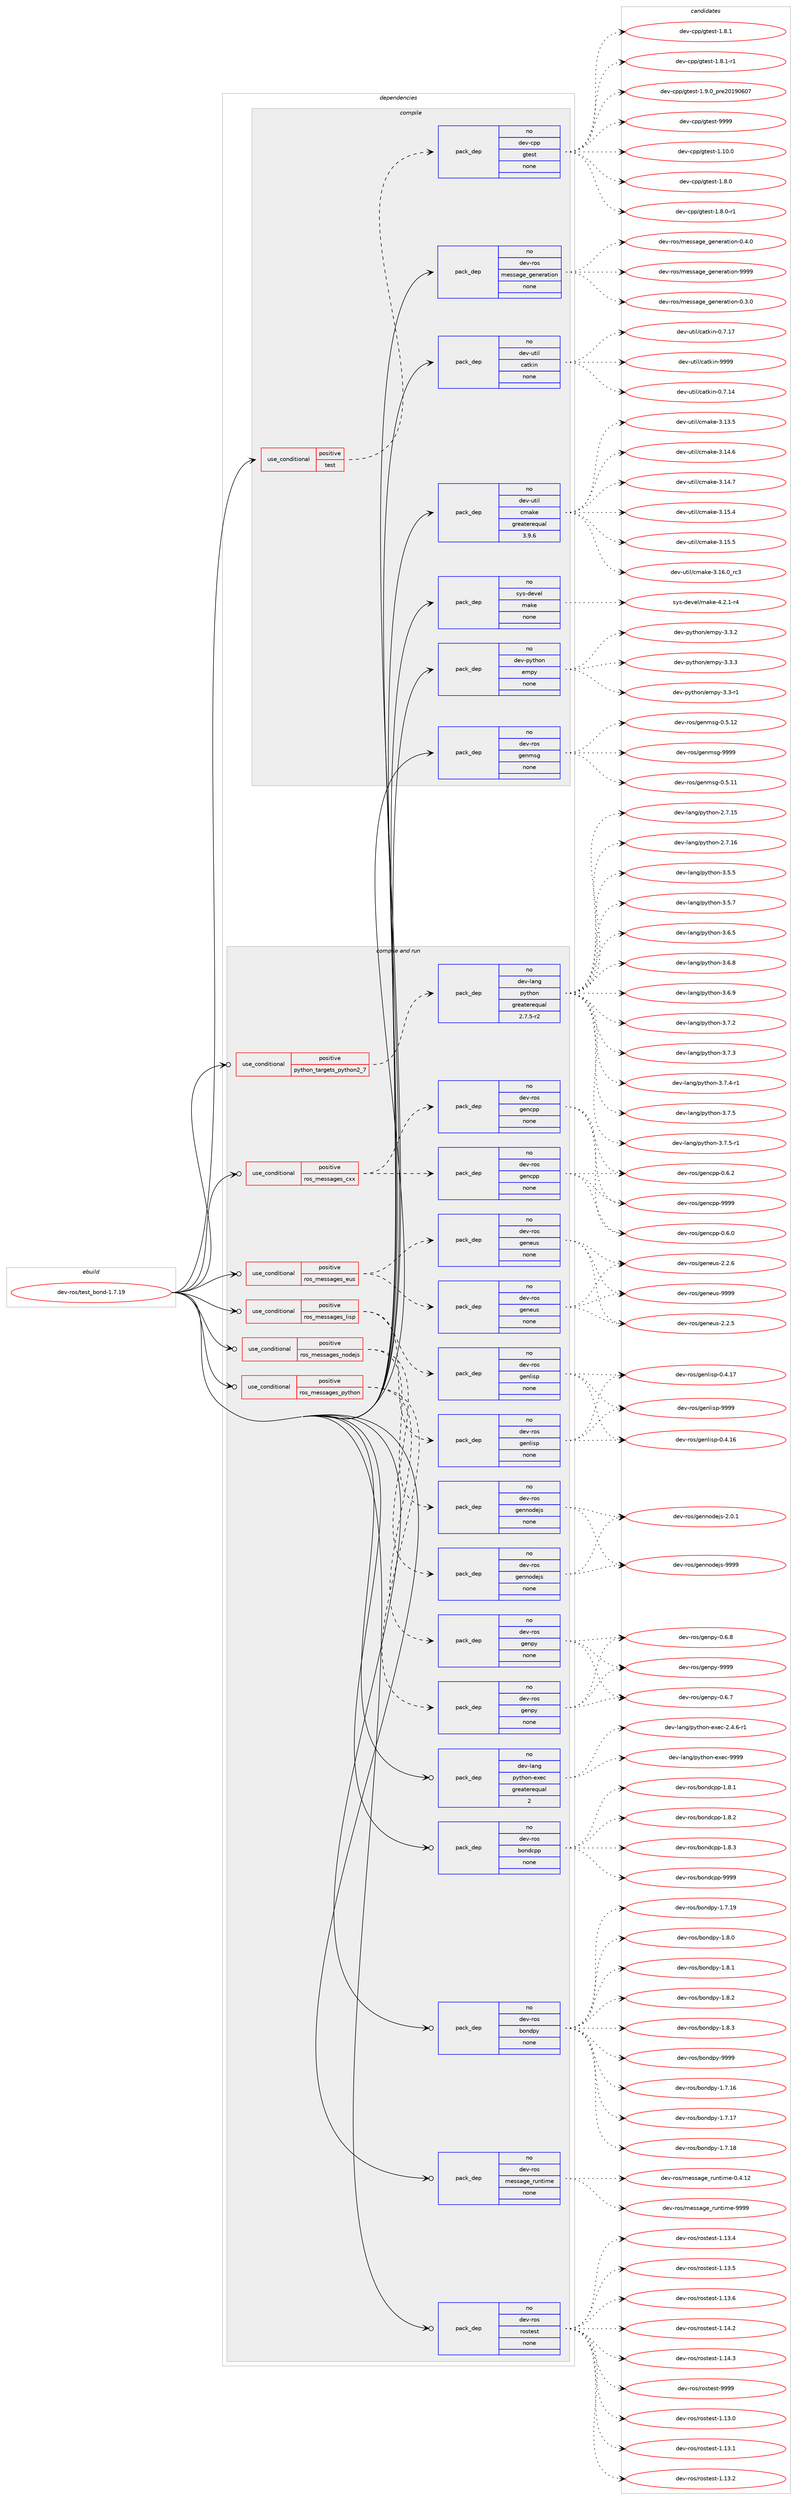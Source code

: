 digraph prolog {

# *************
# Graph options
# *************

newrank=true;
concentrate=true;
compound=true;
graph [rankdir=LR,fontname=Helvetica,fontsize=10,ranksep=1.5];#, ranksep=2.5, nodesep=0.2];
edge  [arrowhead=vee];
node  [fontname=Helvetica,fontsize=10];

# **********
# The ebuild
# **********

subgraph cluster_leftcol {
color=gray;
rank=same;
label=<<i>ebuild</i>>;
id [label="dev-ros/test_bond-1.7.19", color=red, width=4, href="../dev-ros/test_bond-1.7.19.svg"];
}

# ****************
# The dependencies
# ****************

subgraph cluster_midcol {
color=gray;
label=<<i>dependencies</i>>;
subgraph cluster_compile {
fillcolor="#eeeeee";
style=filled;
label=<<i>compile</i>>;
subgraph cond155571 {
dependency667884 [label=<<TABLE BORDER="0" CELLBORDER="1" CELLSPACING="0" CELLPADDING="4"><TR><TD ROWSPAN="3" CELLPADDING="10">use_conditional</TD></TR><TR><TD>positive</TD></TR><TR><TD>test</TD></TR></TABLE>>, shape=none, color=red];
subgraph pack500407 {
dependency667885 [label=<<TABLE BORDER="0" CELLBORDER="1" CELLSPACING="0" CELLPADDING="4" WIDTH="220"><TR><TD ROWSPAN="6" CELLPADDING="30">pack_dep</TD></TR><TR><TD WIDTH="110">no</TD></TR><TR><TD>dev-cpp</TD></TR><TR><TD>gtest</TD></TR><TR><TD>none</TD></TR><TR><TD></TD></TR></TABLE>>, shape=none, color=blue];
}
dependency667884:e -> dependency667885:w [weight=20,style="dashed",arrowhead="vee"];
}
id:e -> dependency667884:w [weight=20,style="solid",arrowhead="vee"];
subgraph pack500408 {
dependency667886 [label=<<TABLE BORDER="0" CELLBORDER="1" CELLSPACING="0" CELLPADDING="4" WIDTH="220"><TR><TD ROWSPAN="6" CELLPADDING="30">pack_dep</TD></TR><TR><TD WIDTH="110">no</TD></TR><TR><TD>dev-python</TD></TR><TR><TD>empy</TD></TR><TR><TD>none</TD></TR><TR><TD></TD></TR></TABLE>>, shape=none, color=blue];
}
id:e -> dependency667886:w [weight=20,style="solid",arrowhead="vee"];
subgraph pack500409 {
dependency667887 [label=<<TABLE BORDER="0" CELLBORDER="1" CELLSPACING="0" CELLPADDING="4" WIDTH="220"><TR><TD ROWSPAN="6" CELLPADDING="30">pack_dep</TD></TR><TR><TD WIDTH="110">no</TD></TR><TR><TD>dev-ros</TD></TR><TR><TD>genmsg</TD></TR><TR><TD>none</TD></TR><TR><TD></TD></TR></TABLE>>, shape=none, color=blue];
}
id:e -> dependency667887:w [weight=20,style="solid",arrowhead="vee"];
subgraph pack500410 {
dependency667888 [label=<<TABLE BORDER="0" CELLBORDER="1" CELLSPACING="0" CELLPADDING="4" WIDTH="220"><TR><TD ROWSPAN="6" CELLPADDING="30">pack_dep</TD></TR><TR><TD WIDTH="110">no</TD></TR><TR><TD>dev-ros</TD></TR><TR><TD>message_generation</TD></TR><TR><TD>none</TD></TR><TR><TD></TD></TR></TABLE>>, shape=none, color=blue];
}
id:e -> dependency667888:w [weight=20,style="solid",arrowhead="vee"];
subgraph pack500411 {
dependency667889 [label=<<TABLE BORDER="0" CELLBORDER="1" CELLSPACING="0" CELLPADDING="4" WIDTH="220"><TR><TD ROWSPAN="6" CELLPADDING="30">pack_dep</TD></TR><TR><TD WIDTH="110">no</TD></TR><TR><TD>dev-util</TD></TR><TR><TD>catkin</TD></TR><TR><TD>none</TD></TR><TR><TD></TD></TR></TABLE>>, shape=none, color=blue];
}
id:e -> dependency667889:w [weight=20,style="solid",arrowhead="vee"];
subgraph pack500412 {
dependency667890 [label=<<TABLE BORDER="0" CELLBORDER="1" CELLSPACING="0" CELLPADDING="4" WIDTH="220"><TR><TD ROWSPAN="6" CELLPADDING="30">pack_dep</TD></TR><TR><TD WIDTH="110">no</TD></TR><TR><TD>dev-util</TD></TR><TR><TD>cmake</TD></TR><TR><TD>greaterequal</TD></TR><TR><TD>3.9.6</TD></TR></TABLE>>, shape=none, color=blue];
}
id:e -> dependency667890:w [weight=20,style="solid",arrowhead="vee"];
subgraph pack500413 {
dependency667891 [label=<<TABLE BORDER="0" CELLBORDER="1" CELLSPACING="0" CELLPADDING="4" WIDTH="220"><TR><TD ROWSPAN="6" CELLPADDING="30">pack_dep</TD></TR><TR><TD WIDTH="110">no</TD></TR><TR><TD>sys-devel</TD></TR><TR><TD>make</TD></TR><TR><TD>none</TD></TR><TR><TD></TD></TR></TABLE>>, shape=none, color=blue];
}
id:e -> dependency667891:w [weight=20,style="solid",arrowhead="vee"];
}
subgraph cluster_compileandrun {
fillcolor="#eeeeee";
style=filled;
label=<<i>compile and run</i>>;
subgraph cond155572 {
dependency667892 [label=<<TABLE BORDER="0" CELLBORDER="1" CELLSPACING="0" CELLPADDING="4"><TR><TD ROWSPAN="3" CELLPADDING="10">use_conditional</TD></TR><TR><TD>positive</TD></TR><TR><TD>python_targets_python2_7</TD></TR></TABLE>>, shape=none, color=red];
subgraph pack500414 {
dependency667893 [label=<<TABLE BORDER="0" CELLBORDER="1" CELLSPACING="0" CELLPADDING="4" WIDTH="220"><TR><TD ROWSPAN="6" CELLPADDING="30">pack_dep</TD></TR><TR><TD WIDTH="110">no</TD></TR><TR><TD>dev-lang</TD></TR><TR><TD>python</TD></TR><TR><TD>greaterequal</TD></TR><TR><TD>2.7.5-r2</TD></TR></TABLE>>, shape=none, color=blue];
}
dependency667892:e -> dependency667893:w [weight=20,style="dashed",arrowhead="vee"];
}
id:e -> dependency667892:w [weight=20,style="solid",arrowhead="odotvee"];
subgraph cond155573 {
dependency667894 [label=<<TABLE BORDER="0" CELLBORDER="1" CELLSPACING="0" CELLPADDING="4"><TR><TD ROWSPAN="3" CELLPADDING="10">use_conditional</TD></TR><TR><TD>positive</TD></TR><TR><TD>ros_messages_cxx</TD></TR></TABLE>>, shape=none, color=red];
subgraph pack500415 {
dependency667895 [label=<<TABLE BORDER="0" CELLBORDER="1" CELLSPACING="0" CELLPADDING="4" WIDTH="220"><TR><TD ROWSPAN="6" CELLPADDING="30">pack_dep</TD></TR><TR><TD WIDTH="110">no</TD></TR><TR><TD>dev-ros</TD></TR><TR><TD>gencpp</TD></TR><TR><TD>none</TD></TR><TR><TD></TD></TR></TABLE>>, shape=none, color=blue];
}
dependency667894:e -> dependency667895:w [weight=20,style="dashed",arrowhead="vee"];
subgraph pack500416 {
dependency667896 [label=<<TABLE BORDER="0" CELLBORDER="1" CELLSPACING="0" CELLPADDING="4" WIDTH="220"><TR><TD ROWSPAN="6" CELLPADDING="30">pack_dep</TD></TR><TR><TD WIDTH="110">no</TD></TR><TR><TD>dev-ros</TD></TR><TR><TD>gencpp</TD></TR><TR><TD>none</TD></TR><TR><TD></TD></TR></TABLE>>, shape=none, color=blue];
}
dependency667894:e -> dependency667896:w [weight=20,style="dashed",arrowhead="vee"];
}
id:e -> dependency667894:w [weight=20,style="solid",arrowhead="odotvee"];
subgraph cond155574 {
dependency667897 [label=<<TABLE BORDER="0" CELLBORDER="1" CELLSPACING="0" CELLPADDING="4"><TR><TD ROWSPAN="3" CELLPADDING="10">use_conditional</TD></TR><TR><TD>positive</TD></TR><TR><TD>ros_messages_eus</TD></TR></TABLE>>, shape=none, color=red];
subgraph pack500417 {
dependency667898 [label=<<TABLE BORDER="0" CELLBORDER="1" CELLSPACING="0" CELLPADDING="4" WIDTH="220"><TR><TD ROWSPAN="6" CELLPADDING="30">pack_dep</TD></TR><TR><TD WIDTH="110">no</TD></TR><TR><TD>dev-ros</TD></TR><TR><TD>geneus</TD></TR><TR><TD>none</TD></TR><TR><TD></TD></TR></TABLE>>, shape=none, color=blue];
}
dependency667897:e -> dependency667898:w [weight=20,style="dashed",arrowhead="vee"];
subgraph pack500418 {
dependency667899 [label=<<TABLE BORDER="0" CELLBORDER="1" CELLSPACING="0" CELLPADDING="4" WIDTH="220"><TR><TD ROWSPAN="6" CELLPADDING="30">pack_dep</TD></TR><TR><TD WIDTH="110">no</TD></TR><TR><TD>dev-ros</TD></TR><TR><TD>geneus</TD></TR><TR><TD>none</TD></TR><TR><TD></TD></TR></TABLE>>, shape=none, color=blue];
}
dependency667897:e -> dependency667899:w [weight=20,style="dashed",arrowhead="vee"];
}
id:e -> dependency667897:w [weight=20,style="solid",arrowhead="odotvee"];
subgraph cond155575 {
dependency667900 [label=<<TABLE BORDER="0" CELLBORDER="1" CELLSPACING="0" CELLPADDING="4"><TR><TD ROWSPAN="3" CELLPADDING="10">use_conditional</TD></TR><TR><TD>positive</TD></TR><TR><TD>ros_messages_lisp</TD></TR></TABLE>>, shape=none, color=red];
subgraph pack500419 {
dependency667901 [label=<<TABLE BORDER="0" CELLBORDER="1" CELLSPACING="0" CELLPADDING="4" WIDTH="220"><TR><TD ROWSPAN="6" CELLPADDING="30">pack_dep</TD></TR><TR><TD WIDTH="110">no</TD></TR><TR><TD>dev-ros</TD></TR><TR><TD>genlisp</TD></TR><TR><TD>none</TD></TR><TR><TD></TD></TR></TABLE>>, shape=none, color=blue];
}
dependency667900:e -> dependency667901:w [weight=20,style="dashed",arrowhead="vee"];
subgraph pack500420 {
dependency667902 [label=<<TABLE BORDER="0" CELLBORDER="1" CELLSPACING="0" CELLPADDING="4" WIDTH="220"><TR><TD ROWSPAN="6" CELLPADDING="30">pack_dep</TD></TR><TR><TD WIDTH="110">no</TD></TR><TR><TD>dev-ros</TD></TR><TR><TD>genlisp</TD></TR><TR><TD>none</TD></TR><TR><TD></TD></TR></TABLE>>, shape=none, color=blue];
}
dependency667900:e -> dependency667902:w [weight=20,style="dashed",arrowhead="vee"];
}
id:e -> dependency667900:w [weight=20,style="solid",arrowhead="odotvee"];
subgraph cond155576 {
dependency667903 [label=<<TABLE BORDER="0" CELLBORDER="1" CELLSPACING="0" CELLPADDING="4"><TR><TD ROWSPAN="3" CELLPADDING="10">use_conditional</TD></TR><TR><TD>positive</TD></TR><TR><TD>ros_messages_nodejs</TD></TR></TABLE>>, shape=none, color=red];
subgraph pack500421 {
dependency667904 [label=<<TABLE BORDER="0" CELLBORDER="1" CELLSPACING="0" CELLPADDING="4" WIDTH="220"><TR><TD ROWSPAN="6" CELLPADDING="30">pack_dep</TD></TR><TR><TD WIDTH="110">no</TD></TR><TR><TD>dev-ros</TD></TR><TR><TD>gennodejs</TD></TR><TR><TD>none</TD></TR><TR><TD></TD></TR></TABLE>>, shape=none, color=blue];
}
dependency667903:e -> dependency667904:w [weight=20,style="dashed",arrowhead="vee"];
subgraph pack500422 {
dependency667905 [label=<<TABLE BORDER="0" CELLBORDER="1" CELLSPACING="0" CELLPADDING="4" WIDTH="220"><TR><TD ROWSPAN="6" CELLPADDING="30">pack_dep</TD></TR><TR><TD WIDTH="110">no</TD></TR><TR><TD>dev-ros</TD></TR><TR><TD>gennodejs</TD></TR><TR><TD>none</TD></TR><TR><TD></TD></TR></TABLE>>, shape=none, color=blue];
}
dependency667903:e -> dependency667905:w [weight=20,style="dashed",arrowhead="vee"];
}
id:e -> dependency667903:w [weight=20,style="solid",arrowhead="odotvee"];
subgraph cond155577 {
dependency667906 [label=<<TABLE BORDER="0" CELLBORDER="1" CELLSPACING="0" CELLPADDING="4"><TR><TD ROWSPAN="3" CELLPADDING="10">use_conditional</TD></TR><TR><TD>positive</TD></TR><TR><TD>ros_messages_python</TD></TR></TABLE>>, shape=none, color=red];
subgraph pack500423 {
dependency667907 [label=<<TABLE BORDER="0" CELLBORDER="1" CELLSPACING="0" CELLPADDING="4" WIDTH="220"><TR><TD ROWSPAN="6" CELLPADDING="30">pack_dep</TD></TR><TR><TD WIDTH="110">no</TD></TR><TR><TD>dev-ros</TD></TR><TR><TD>genpy</TD></TR><TR><TD>none</TD></TR><TR><TD></TD></TR></TABLE>>, shape=none, color=blue];
}
dependency667906:e -> dependency667907:w [weight=20,style="dashed",arrowhead="vee"];
subgraph pack500424 {
dependency667908 [label=<<TABLE BORDER="0" CELLBORDER="1" CELLSPACING="0" CELLPADDING="4" WIDTH="220"><TR><TD ROWSPAN="6" CELLPADDING="30">pack_dep</TD></TR><TR><TD WIDTH="110">no</TD></TR><TR><TD>dev-ros</TD></TR><TR><TD>genpy</TD></TR><TR><TD>none</TD></TR><TR><TD></TD></TR></TABLE>>, shape=none, color=blue];
}
dependency667906:e -> dependency667908:w [weight=20,style="dashed",arrowhead="vee"];
}
id:e -> dependency667906:w [weight=20,style="solid",arrowhead="odotvee"];
subgraph pack500425 {
dependency667909 [label=<<TABLE BORDER="0" CELLBORDER="1" CELLSPACING="0" CELLPADDING="4" WIDTH="220"><TR><TD ROWSPAN="6" CELLPADDING="30">pack_dep</TD></TR><TR><TD WIDTH="110">no</TD></TR><TR><TD>dev-lang</TD></TR><TR><TD>python-exec</TD></TR><TR><TD>greaterequal</TD></TR><TR><TD>2</TD></TR></TABLE>>, shape=none, color=blue];
}
id:e -> dependency667909:w [weight=20,style="solid",arrowhead="odotvee"];
subgraph pack500426 {
dependency667910 [label=<<TABLE BORDER="0" CELLBORDER="1" CELLSPACING="0" CELLPADDING="4" WIDTH="220"><TR><TD ROWSPAN="6" CELLPADDING="30">pack_dep</TD></TR><TR><TD WIDTH="110">no</TD></TR><TR><TD>dev-ros</TD></TR><TR><TD>bondcpp</TD></TR><TR><TD>none</TD></TR><TR><TD></TD></TR></TABLE>>, shape=none, color=blue];
}
id:e -> dependency667910:w [weight=20,style="solid",arrowhead="odotvee"];
subgraph pack500427 {
dependency667911 [label=<<TABLE BORDER="0" CELLBORDER="1" CELLSPACING="0" CELLPADDING="4" WIDTH="220"><TR><TD ROWSPAN="6" CELLPADDING="30">pack_dep</TD></TR><TR><TD WIDTH="110">no</TD></TR><TR><TD>dev-ros</TD></TR><TR><TD>bondpy</TD></TR><TR><TD>none</TD></TR><TR><TD></TD></TR></TABLE>>, shape=none, color=blue];
}
id:e -> dependency667911:w [weight=20,style="solid",arrowhead="odotvee"];
subgraph pack500428 {
dependency667912 [label=<<TABLE BORDER="0" CELLBORDER="1" CELLSPACING="0" CELLPADDING="4" WIDTH="220"><TR><TD ROWSPAN="6" CELLPADDING="30">pack_dep</TD></TR><TR><TD WIDTH="110">no</TD></TR><TR><TD>dev-ros</TD></TR><TR><TD>message_runtime</TD></TR><TR><TD>none</TD></TR><TR><TD></TD></TR></TABLE>>, shape=none, color=blue];
}
id:e -> dependency667912:w [weight=20,style="solid",arrowhead="odotvee"];
subgraph pack500429 {
dependency667913 [label=<<TABLE BORDER="0" CELLBORDER="1" CELLSPACING="0" CELLPADDING="4" WIDTH="220"><TR><TD ROWSPAN="6" CELLPADDING="30">pack_dep</TD></TR><TR><TD WIDTH="110">no</TD></TR><TR><TD>dev-ros</TD></TR><TR><TD>rostest</TD></TR><TR><TD>none</TD></TR><TR><TD></TD></TR></TABLE>>, shape=none, color=blue];
}
id:e -> dependency667913:w [weight=20,style="solid",arrowhead="odotvee"];
}
subgraph cluster_run {
fillcolor="#eeeeee";
style=filled;
label=<<i>run</i>>;
}
}

# **************
# The candidates
# **************

subgraph cluster_choices {
rank=same;
color=gray;
label=<<i>candidates</i>>;

subgraph choice500407 {
color=black;
nodesep=1;
choice10010111845991121124710311610111511645494649484648 [label="dev-cpp/gtest-1.10.0", color=red, width=4,href="../dev-cpp/gtest-1.10.0.svg"];
choice100101118459911211247103116101115116454946564648 [label="dev-cpp/gtest-1.8.0", color=red, width=4,href="../dev-cpp/gtest-1.8.0.svg"];
choice1001011184599112112471031161011151164549465646484511449 [label="dev-cpp/gtest-1.8.0-r1", color=red, width=4,href="../dev-cpp/gtest-1.8.0-r1.svg"];
choice100101118459911211247103116101115116454946564649 [label="dev-cpp/gtest-1.8.1", color=red, width=4,href="../dev-cpp/gtest-1.8.1.svg"];
choice1001011184599112112471031161011151164549465646494511449 [label="dev-cpp/gtest-1.8.1-r1", color=red, width=4,href="../dev-cpp/gtest-1.8.1-r1.svg"];
choice100101118459911211247103116101115116454946574648951121141015048495748544855 [label="dev-cpp/gtest-1.9.0_pre20190607", color=red, width=4,href="../dev-cpp/gtest-1.9.0_pre20190607.svg"];
choice1001011184599112112471031161011151164557575757 [label="dev-cpp/gtest-9999", color=red, width=4,href="../dev-cpp/gtest-9999.svg"];
dependency667885:e -> choice10010111845991121124710311610111511645494649484648:w [style=dotted,weight="100"];
dependency667885:e -> choice100101118459911211247103116101115116454946564648:w [style=dotted,weight="100"];
dependency667885:e -> choice1001011184599112112471031161011151164549465646484511449:w [style=dotted,weight="100"];
dependency667885:e -> choice100101118459911211247103116101115116454946564649:w [style=dotted,weight="100"];
dependency667885:e -> choice1001011184599112112471031161011151164549465646494511449:w [style=dotted,weight="100"];
dependency667885:e -> choice100101118459911211247103116101115116454946574648951121141015048495748544855:w [style=dotted,weight="100"];
dependency667885:e -> choice1001011184599112112471031161011151164557575757:w [style=dotted,weight="100"];
}
subgraph choice500408 {
color=black;
nodesep=1;
choice1001011184511212111610411111047101109112121455146514511449 [label="dev-python/empy-3.3-r1", color=red, width=4,href="../dev-python/empy-3.3-r1.svg"];
choice1001011184511212111610411111047101109112121455146514650 [label="dev-python/empy-3.3.2", color=red, width=4,href="../dev-python/empy-3.3.2.svg"];
choice1001011184511212111610411111047101109112121455146514651 [label="dev-python/empy-3.3.3", color=red, width=4,href="../dev-python/empy-3.3.3.svg"];
dependency667886:e -> choice1001011184511212111610411111047101109112121455146514511449:w [style=dotted,weight="100"];
dependency667886:e -> choice1001011184511212111610411111047101109112121455146514650:w [style=dotted,weight="100"];
dependency667886:e -> choice1001011184511212111610411111047101109112121455146514651:w [style=dotted,weight="100"];
}
subgraph choice500409 {
color=black;
nodesep=1;
choice100101118451141111154710310111010911510345484653464949 [label="dev-ros/genmsg-0.5.11", color=red, width=4,href="../dev-ros/genmsg-0.5.11.svg"];
choice100101118451141111154710310111010911510345484653464950 [label="dev-ros/genmsg-0.5.12", color=red, width=4,href="../dev-ros/genmsg-0.5.12.svg"];
choice10010111845114111115471031011101091151034557575757 [label="dev-ros/genmsg-9999", color=red, width=4,href="../dev-ros/genmsg-9999.svg"];
dependency667887:e -> choice100101118451141111154710310111010911510345484653464949:w [style=dotted,weight="100"];
dependency667887:e -> choice100101118451141111154710310111010911510345484653464950:w [style=dotted,weight="100"];
dependency667887:e -> choice10010111845114111115471031011101091151034557575757:w [style=dotted,weight="100"];
}
subgraph choice500410 {
color=black;
nodesep=1;
choice1001011184511411111547109101115115971031019510310111010111497116105111110454846514648 [label="dev-ros/message_generation-0.3.0", color=red, width=4,href="../dev-ros/message_generation-0.3.0.svg"];
choice1001011184511411111547109101115115971031019510310111010111497116105111110454846524648 [label="dev-ros/message_generation-0.4.0", color=red, width=4,href="../dev-ros/message_generation-0.4.0.svg"];
choice10010111845114111115471091011151159710310195103101110101114971161051111104557575757 [label="dev-ros/message_generation-9999", color=red, width=4,href="../dev-ros/message_generation-9999.svg"];
dependency667888:e -> choice1001011184511411111547109101115115971031019510310111010111497116105111110454846514648:w [style=dotted,weight="100"];
dependency667888:e -> choice1001011184511411111547109101115115971031019510310111010111497116105111110454846524648:w [style=dotted,weight="100"];
dependency667888:e -> choice10010111845114111115471091011151159710310195103101110101114971161051111104557575757:w [style=dotted,weight="100"];
}
subgraph choice500411 {
color=black;
nodesep=1;
choice1001011184511711610510847999711610710511045484655464952 [label="dev-util/catkin-0.7.14", color=red, width=4,href="../dev-util/catkin-0.7.14.svg"];
choice1001011184511711610510847999711610710511045484655464955 [label="dev-util/catkin-0.7.17", color=red, width=4,href="../dev-util/catkin-0.7.17.svg"];
choice100101118451171161051084799971161071051104557575757 [label="dev-util/catkin-9999", color=red, width=4,href="../dev-util/catkin-9999.svg"];
dependency667889:e -> choice1001011184511711610510847999711610710511045484655464952:w [style=dotted,weight="100"];
dependency667889:e -> choice1001011184511711610510847999711610710511045484655464955:w [style=dotted,weight="100"];
dependency667889:e -> choice100101118451171161051084799971161071051104557575757:w [style=dotted,weight="100"];
}
subgraph choice500412 {
color=black;
nodesep=1;
choice1001011184511711610510847991099710710145514649514653 [label="dev-util/cmake-3.13.5", color=red, width=4,href="../dev-util/cmake-3.13.5.svg"];
choice1001011184511711610510847991099710710145514649524654 [label="dev-util/cmake-3.14.6", color=red, width=4,href="../dev-util/cmake-3.14.6.svg"];
choice1001011184511711610510847991099710710145514649524655 [label="dev-util/cmake-3.14.7", color=red, width=4,href="../dev-util/cmake-3.14.7.svg"];
choice1001011184511711610510847991099710710145514649534652 [label="dev-util/cmake-3.15.4", color=red, width=4,href="../dev-util/cmake-3.15.4.svg"];
choice1001011184511711610510847991099710710145514649534653 [label="dev-util/cmake-3.15.5", color=red, width=4,href="../dev-util/cmake-3.15.5.svg"];
choice1001011184511711610510847991099710710145514649544648951149951 [label="dev-util/cmake-3.16.0_rc3", color=red, width=4,href="../dev-util/cmake-3.16.0_rc3.svg"];
dependency667890:e -> choice1001011184511711610510847991099710710145514649514653:w [style=dotted,weight="100"];
dependency667890:e -> choice1001011184511711610510847991099710710145514649524654:w [style=dotted,weight="100"];
dependency667890:e -> choice1001011184511711610510847991099710710145514649524655:w [style=dotted,weight="100"];
dependency667890:e -> choice1001011184511711610510847991099710710145514649534652:w [style=dotted,weight="100"];
dependency667890:e -> choice1001011184511711610510847991099710710145514649534653:w [style=dotted,weight="100"];
dependency667890:e -> choice1001011184511711610510847991099710710145514649544648951149951:w [style=dotted,weight="100"];
}
subgraph choice500413 {
color=black;
nodesep=1;
choice1151211154510010111810110847109971071014552465046494511452 [label="sys-devel/make-4.2.1-r4", color=red, width=4,href="../sys-devel/make-4.2.1-r4.svg"];
dependency667891:e -> choice1151211154510010111810110847109971071014552465046494511452:w [style=dotted,weight="100"];
}
subgraph choice500414 {
color=black;
nodesep=1;
choice10010111845108971101034711212111610411111045504655464953 [label="dev-lang/python-2.7.15", color=red, width=4,href="../dev-lang/python-2.7.15.svg"];
choice10010111845108971101034711212111610411111045504655464954 [label="dev-lang/python-2.7.16", color=red, width=4,href="../dev-lang/python-2.7.16.svg"];
choice100101118451089711010347112121116104111110455146534653 [label="dev-lang/python-3.5.5", color=red, width=4,href="../dev-lang/python-3.5.5.svg"];
choice100101118451089711010347112121116104111110455146534655 [label="dev-lang/python-3.5.7", color=red, width=4,href="../dev-lang/python-3.5.7.svg"];
choice100101118451089711010347112121116104111110455146544653 [label="dev-lang/python-3.6.5", color=red, width=4,href="../dev-lang/python-3.6.5.svg"];
choice100101118451089711010347112121116104111110455146544656 [label="dev-lang/python-3.6.8", color=red, width=4,href="../dev-lang/python-3.6.8.svg"];
choice100101118451089711010347112121116104111110455146544657 [label="dev-lang/python-3.6.9", color=red, width=4,href="../dev-lang/python-3.6.9.svg"];
choice100101118451089711010347112121116104111110455146554650 [label="dev-lang/python-3.7.2", color=red, width=4,href="../dev-lang/python-3.7.2.svg"];
choice100101118451089711010347112121116104111110455146554651 [label="dev-lang/python-3.7.3", color=red, width=4,href="../dev-lang/python-3.7.3.svg"];
choice1001011184510897110103471121211161041111104551465546524511449 [label="dev-lang/python-3.7.4-r1", color=red, width=4,href="../dev-lang/python-3.7.4-r1.svg"];
choice100101118451089711010347112121116104111110455146554653 [label="dev-lang/python-3.7.5", color=red, width=4,href="../dev-lang/python-3.7.5.svg"];
choice1001011184510897110103471121211161041111104551465546534511449 [label="dev-lang/python-3.7.5-r1", color=red, width=4,href="../dev-lang/python-3.7.5-r1.svg"];
dependency667893:e -> choice10010111845108971101034711212111610411111045504655464953:w [style=dotted,weight="100"];
dependency667893:e -> choice10010111845108971101034711212111610411111045504655464954:w [style=dotted,weight="100"];
dependency667893:e -> choice100101118451089711010347112121116104111110455146534653:w [style=dotted,weight="100"];
dependency667893:e -> choice100101118451089711010347112121116104111110455146534655:w [style=dotted,weight="100"];
dependency667893:e -> choice100101118451089711010347112121116104111110455146544653:w [style=dotted,weight="100"];
dependency667893:e -> choice100101118451089711010347112121116104111110455146544656:w [style=dotted,weight="100"];
dependency667893:e -> choice100101118451089711010347112121116104111110455146544657:w [style=dotted,weight="100"];
dependency667893:e -> choice100101118451089711010347112121116104111110455146554650:w [style=dotted,weight="100"];
dependency667893:e -> choice100101118451089711010347112121116104111110455146554651:w [style=dotted,weight="100"];
dependency667893:e -> choice1001011184510897110103471121211161041111104551465546524511449:w [style=dotted,weight="100"];
dependency667893:e -> choice100101118451089711010347112121116104111110455146554653:w [style=dotted,weight="100"];
dependency667893:e -> choice1001011184510897110103471121211161041111104551465546534511449:w [style=dotted,weight="100"];
}
subgraph choice500415 {
color=black;
nodesep=1;
choice100101118451141111154710310111099112112454846544648 [label="dev-ros/gencpp-0.6.0", color=red, width=4,href="../dev-ros/gencpp-0.6.0.svg"];
choice100101118451141111154710310111099112112454846544650 [label="dev-ros/gencpp-0.6.2", color=red, width=4,href="../dev-ros/gencpp-0.6.2.svg"];
choice1001011184511411111547103101110991121124557575757 [label="dev-ros/gencpp-9999", color=red, width=4,href="../dev-ros/gencpp-9999.svg"];
dependency667895:e -> choice100101118451141111154710310111099112112454846544648:w [style=dotted,weight="100"];
dependency667895:e -> choice100101118451141111154710310111099112112454846544650:w [style=dotted,weight="100"];
dependency667895:e -> choice1001011184511411111547103101110991121124557575757:w [style=dotted,weight="100"];
}
subgraph choice500416 {
color=black;
nodesep=1;
choice100101118451141111154710310111099112112454846544648 [label="dev-ros/gencpp-0.6.0", color=red, width=4,href="../dev-ros/gencpp-0.6.0.svg"];
choice100101118451141111154710310111099112112454846544650 [label="dev-ros/gencpp-0.6.2", color=red, width=4,href="../dev-ros/gencpp-0.6.2.svg"];
choice1001011184511411111547103101110991121124557575757 [label="dev-ros/gencpp-9999", color=red, width=4,href="../dev-ros/gencpp-9999.svg"];
dependency667896:e -> choice100101118451141111154710310111099112112454846544648:w [style=dotted,weight="100"];
dependency667896:e -> choice100101118451141111154710310111099112112454846544650:w [style=dotted,weight="100"];
dependency667896:e -> choice1001011184511411111547103101110991121124557575757:w [style=dotted,weight="100"];
}
subgraph choice500417 {
color=black;
nodesep=1;
choice1001011184511411111547103101110101117115455046504653 [label="dev-ros/geneus-2.2.5", color=red, width=4,href="../dev-ros/geneus-2.2.5.svg"];
choice1001011184511411111547103101110101117115455046504654 [label="dev-ros/geneus-2.2.6", color=red, width=4,href="../dev-ros/geneus-2.2.6.svg"];
choice10010111845114111115471031011101011171154557575757 [label="dev-ros/geneus-9999", color=red, width=4,href="../dev-ros/geneus-9999.svg"];
dependency667898:e -> choice1001011184511411111547103101110101117115455046504653:w [style=dotted,weight="100"];
dependency667898:e -> choice1001011184511411111547103101110101117115455046504654:w [style=dotted,weight="100"];
dependency667898:e -> choice10010111845114111115471031011101011171154557575757:w [style=dotted,weight="100"];
}
subgraph choice500418 {
color=black;
nodesep=1;
choice1001011184511411111547103101110101117115455046504653 [label="dev-ros/geneus-2.2.5", color=red, width=4,href="../dev-ros/geneus-2.2.5.svg"];
choice1001011184511411111547103101110101117115455046504654 [label="dev-ros/geneus-2.2.6", color=red, width=4,href="../dev-ros/geneus-2.2.6.svg"];
choice10010111845114111115471031011101011171154557575757 [label="dev-ros/geneus-9999", color=red, width=4,href="../dev-ros/geneus-9999.svg"];
dependency667899:e -> choice1001011184511411111547103101110101117115455046504653:w [style=dotted,weight="100"];
dependency667899:e -> choice1001011184511411111547103101110101117115455046504654:w [style=dotted,weight="100"];
dependency667899:e -> choice10010111845114111115471031011101011171154557575757:w [style=dotted,weight="100"];
}
subgraph choice500419 {
color=black;
nodesep=1;
choice100101118451141111154710310111010810511511245484652464954 [label="dev-ros/genlisp-0.4.16", color=red, width=4,href="../dev-ros/genlisp-0.4.16.svg"];
choice100101118451141111154710310111010810511511245484652464955 [label="dev-ros/genlisp-0.4.17", color=red, width=4,href="../dev-ros/genlisp-0.4.17.svg"];
choice10010111845114111115471031011101081051151124557575757 [label="dev-ros/genlisp-9999", color=red, width=4,href="../dev-ros/genlisp-9999.svg"];
dependency667901:e -> choice100101118451141111154710310111010810511511245484652464954:w [style=dotted,weight="100"];
dependency667901:e -> choice100101118451141111154710310111010810511511245484652464955:w [style=dotted,weight="100"];
dependency667901:e -> choice10010111845114111115471031011101081051151124557575757:w [style=dotted,weight="100"];
}
subgraph choice500420 {
color=black;
nodesep=1;
choice100101118451141111154710310111010810511511245484652464954 [label="dev-ros/genlisp-0.4.16", color=red, width=4,href="../dev-ros/genlisp-0.4.16.svg"];
choice100101118451141111154710310111010810511511245484652464955 [label="dev-ros/genlisp-0.4.17", color=red, width=4,href="../dev-ros/genlisp-0.4.17.svg"];
choice10010111845114111115471031011101081051151124557575757 [label="dev-ros/genlisp-9999", color=red, width=4,href="../dev-ros/genlisp-9999.svg"];
dependency667902:e -> choice100101118451141111154710310111010810511511245484652464954:w [style=dotted,weight="100"];
dependency667902:e -> choice100101118451141111154710310111010810511511245484652464955:w [style=dotted,weight="100"];
dependency667902:e -> choice10010111845114111115471031011101081051151124557575757:w [style=dotted,weight="100"];
}
subgraph choice500421 {
color=black;
nodesep=1;
choice1001011184511411111547103101110110111100101106115455046484649 [label="dev-ros/gennodejs-2.0.1", color=red, width=4,href="../dev-ros/gennodejs-2.0.1.svg"];
choice10010111845114111115471031011101101111001011061154557575757 [label="dev-ros/gennodejs-9999", color=red, width=4,href="../dev-ros/gennodejs-9999.svg"];
dependency667904:e -> choice1001011184511411111547103101110110111100101106115455046484649:w [style=dotted,weight="100"];
dependency667904:e -> choice10010111845114111115471031011101101111001011061154557575757:w [style=dotted,weight="100"];
}
subgraph choice500422 {
color=black;
nodesep=1;
choice1001011184511411111547103101110110111100101106115455046484649 [label="dev-ros/gennodejs-2.0.1", color=red, width=4,href="../dev-ros/gennodejs-2.0.1.svg"];
choice10010111845114111115471031011101101111001011061154557575757 [label="dev-ros/gennodejs-9999", color=red, width=4,href="../dev-ros/gennodejs-9999.svg"];
dependency667905:e -> choice1001011184511411111547103101110110111100101106115455046484649:w [style=dotted,weight="100"];
dependency667905:e -> choice10010111845114111115471031011101101111001011061154557575757:w [style=dotted,weight="100"];
}
subgraph choice500423 {
color=black;
nodesep=1;
choice1001011184511411111547103101110112121454846544655 [label="dev-ros/genpy-0.6.7", color=red, width=4,href="../dev-ros/genpy-0.6.7.svg"];
choice1001011184511411111547103101110112121454846544656 [label="dev-ros/genpy-0.6.8", color=red, width=4,href="../dev-ros/genpy-0.6.8.svg"];
choice10010111845114111115471031011101121214557575757 [label="dev-ros/genpy-9999", color=red, width=4,href="../dev-ros/genpy-9999.svg"];
dependency667907:e -> choice1001011184511411111547103101110112121454846544655:w [style=dotted,weight="100"];
dependency667907:e -> choice1001011184511411111547103101110112121454846544656:w [style=dotted,weight="100"];
dependency667907:e -> choice10010111845114111115471031011101121214557575757:w [style=dotted,weight="100"];
}
subgraph choice500424 {
color=black;
nodesep=1;
choice1001011184511411111547103101110112121454846544655 [label="dev-ros/genpy-0.6.7", color=red, width=4,href="../dev-ros/genpy-0.6.7.svg"];
choice1001011184511411111547103101110112121454846544656 [label="dev-ros/genpy-0.6.8", color=red, width=4,href="../dev-ros/genpy-0.6.8.svg"];
choice10010111845114111115471031011101121214557575757 [label="dev-ros/genpy-9999", color=red, width=4,href="../dev-ros/genpy-9999.svg"];
dependency667908:e -> choice1001011184511411111547103101110112121454846544655:w [style=dotted,weight="100"];
dependency667908:e -> choice1001011184511411111547103101110112121454846544656:w [style=dotted,weight="100"];
dependency667908:e -> choice10010111845114111115471031011101121214557575757:w [style=dotted,weight="100"];
}
subgraph choice500425 {
color=black;
nodesep=1;
choice10010111845108971101034711212111610411111045101120101994550465246544511449 [label="dev-lang/python-exec-2.4.6-r1", color=red, width=4,href="../dev-lang/python-exec-2.4.6-r1.svg"];
choice10010111845108971101034711212111610411111045101120101994557575757 [label="dev-lang/python-exec-9999", color=red, width=4,href="../dev-lang/python-exec-9999.svg"];
dependency667909:e -> choice10010111845108971101034711212111610411111045101120101994550465246544511449:w [style=dotted,weight="100"];
dependency667909:e -> choice10010111845108971101034711212111610411111045101120101994557575757:w [style=dotted,weight="100"];
}
subgraph choice500426 {
color=black;
nodesep=1;
choice10010111845114111115479811111010099112112454946564649 [label="dev-ros/bondcpp-1.8.1", color=red, width=4,href="../dev-ros/bondcpp-1.8.1.svg"];
choice10010111845114111115479811111010099112112454946564650 [label="dev-ros/bondcpp-1.8.2", color=red, width=4,href="../dev-ros/bondcpp-1.8.2.svg"];
choice10010111845114111115479811111010099112112454946564651 [label="dev-ros/bondcpp-1.8.3", color=red, width=4,href="../dev-ros/bondcpp-1.8.3.svg"];
choice100101118451141111154798111110100991121124557575757 [label="dev-ros/bondcpp-9999", color=red, width=4,href="../dev-ros/bondcpp-9999.svg"];
dependency667910:e -> choice10010111845114111115479811111010099112112454946564649:w [style=dotted,weight="100"];
dependency667910:e -> choice10010111845114111115479811111010099112112454946564650:w [style=dotted,weight="100"];
dependency667910:e -> choice10010111845114111115479811111010099112112454946564651:w [style=dotted,weight="100"];
dependency667910:e -> choice100101118451141111154798111110100991121124557575757:w [style=dotted,weight="100"];
}
subgraph choice500427 {
color=black;
nodesep=1;
choice10010111845114111115479811111010011212145494655464954 [label="dev-ros/bondpy-1.7.16", color=red, width=4,href="../dev-ros/bondpy-1.7.16.svg"];
choice10010111845114111115479811111010011212145494655464955 [label="dev-ros/bondpy-1.7.17", color=red, width=4,href="../dev-ros/bondpy-1.7.17.svg"];
choice10010111845114111115479811111010011212145494655464956 [label="dev-ros/bondpy-1.7.18", color=red, width=4,href="../dev-ros/bondpy-1.7.18.svg"];
choice10010111845114111115479811111010011212145494655464957 [label="dev-ros/bondpy-1.7.19", color=red, width=4,href="../dev-ros/bondpy-1.7.19.svg"];
choice100101118451141111154798111110100112121454946564648 [label="dev-ros/bondpy-1.8.0", color=red, width=4,href="../dev-ros/bondpy-1.8.0.svg"];
choice100101118451141111154798111110100112121454946564649 [label="dev-ros/bondpy-1.8.1", color=red, width=4,href="../dev-ros/bondpy-1.8.1.svg"];
choice100101118451141111154798111110100112121454946564650 [label="dev-ros/bondpy-1.8.2", color=red, width=4,href="../dev-ros/bondpy-1.8.2.svg"];
choice100101118451141111154798111110100112121454946564651 [label="dev-ros/bondpy-1.8.3", color=red, width=4,href="../dev-ros/bondpy-1.8.3.svg"];
choice1001011184511411111547981111101001121214557575757 [label="dev-ros/bondpy-9999", color=red, width=4,href="../dev-ros/bondpy-9999.svg"];
dependency667911:e -> choice10010111845114111115479811111010011212145494655464954:w [style=dotted,weight="100"];
dependency667911:e -> choice10010111845114111115479811111010011212145494655464955:w [style=dotted,weight="100"];
dependency667911:e -> choice10010111845114111115479811111010011212145494655464956:w [style=dotted,weight="100"];
dependency667911:e -> choice10010111845114111115479811111010011212145494655464957:w [style=dotted,weight="100"];
dependency667911:e -> choice100101118451141111154798111110100112121454946564648:w [style=dotted,weight="100"];
dependency667911:e -> choice100101118451141111154798111110100112121454946564649:w [style=dotted,weight="100"];
dependency667911:e -> choice100101118451141111154798111110100112121454946564650:w [style=dotted,weight="100"];
dependency667911:e -> choice100101118451141111154798111110100112121454946564651:w [style=dotted,weight="100"];
dependency667911:e -> choice1001011184511411111547981111101001121214557575757:w [style=dotted,weight="100"];
}
subgraph choice500428 {
color=black;
nodesep=1;
choice1001011184511411111547109101115115971031019511411711011610510910145484652464950 [label="dev-ros/message_runtime-0.4.12", color=red, width=4,href="../dev-ros/message_runtime-0.4.12.svg"];
choice100101118451141111154710910111511597103101951141171101161051091014557575757 [label="dev-ros/message_runtime-9999", color=red, width=4,href="../dev-ros/message_runtime-9999.svg"];
dependency667912:e -> choice1001011184511411111547109101115115971031019511411711011610510910145484652464950:w [style=dotted,weight="100"];
dependency667912:e -> choice100101118451141111154710910111511597103101951141171101161051091014557575757:w [style=dotted,weight="100"];
}
subgraph choice500429 {
color=black;
nodesep=1;
choice100101118451141111154711411111511610111511645494649514648 [label="dev-ros/rostest-1.13.0", color=red, width=4,href="../dev-ros/rostest-1.13.0.svg"];
choice100101118451141111154711411111511610111511645494649514649 [label="dev-ros/rostest-1.13.1", color=red, width=4,href="../dev-ros/rostest-1.13.1.svg"];
choice100101118451141111154711411111511610111511645494649514650 [label="dev-ros/rostest-1.13.2", color=red, width=4,href="../dev-ros/rostest-1.13.2.svg"];
choice100101118451141111154711411111511610111511645494649514652 [label="dev-ros/rostest-1.13.4", color=red, width=4,href="../dev-ros/rostest-1.13.4.svg"];
choice100101118451141111154711411111511610111511645494649514653 [label="dev-ros/rostest-1.13.5", color=red, width=4,href="../dev-ros/rostest-1.13.5.svg"];
choice100101118451141111154711411111511610111511645494649514654 [label="dev-ros/rostest-1.13.6", color=red, width=4,href="../dev-ros/rostest-1.13.6.svg"];
choice100101118451141111154711411111511610111511645494649524650 [label="dev-ros/rostest-1.14.2", color=red, width=4,href="../dev-ros/rostest-1.14.2.svg"];
choice100101118451141111154711411111511610111511645494649524651 [label="dev-ros/rostest-1.14.3", color=red, width=4,href="../dev-ros/rostest-1.14.3.svg"];
choice10010111845114111115471141111151161011151164557575757 [label="dev-ros/rostest-9999", color=red, width=4,href="../dev-ros/rostest-9999.svg"];
dependency667913:e -> choice100101118451141111154711411111511610111511645494649514648:w [style=dotted,weight="100"];
dependency667913:e -> choice100101118451141111154711411111511610111511645494649514649:w [style=dotted,weight="100"];
dependency667913:e -> choice100101118451141111154711411111511610111511645494649514650:w [style=dotted,weight="100"];
dependency667913:e -> choice100101118451141111154711411111511610111511645494649514652:w [style=dotted,weight="100"];
dependency667913:e -> choice100101118451141111154711411111511610111511645494649514653:w [style=dotted,weight="100"];
dependency667913:e -> choice100101118451141111154711411111511610111511645494649514654:w [style=dotted,weight="100"];
dependency667913:e -> choice100101118451141111154711411111511610111511645494649524650:w [style=dotted,weight="100"];
dependency667913:e -> choice100101118451141111154711411111511610111511645494649524651:w [style=dotted,weight="100"];
dependency667913:e -> choice10010111845114111115471141111151161011151164557575757:w [style=dotted,weight="100"];
}
}

}
